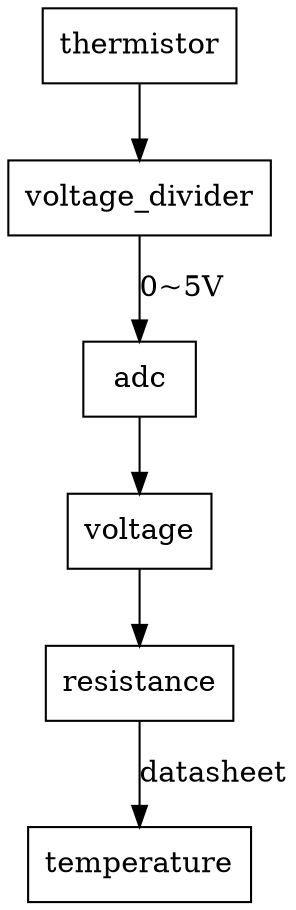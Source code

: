 digraph G
{
node[shape=box];

thermistor->voltage_divider;
voltage_divider->adc[label="0~5V"];
adc->voltage;
voltage->resistance;
resistance->temperature[label="datasheet"];
}